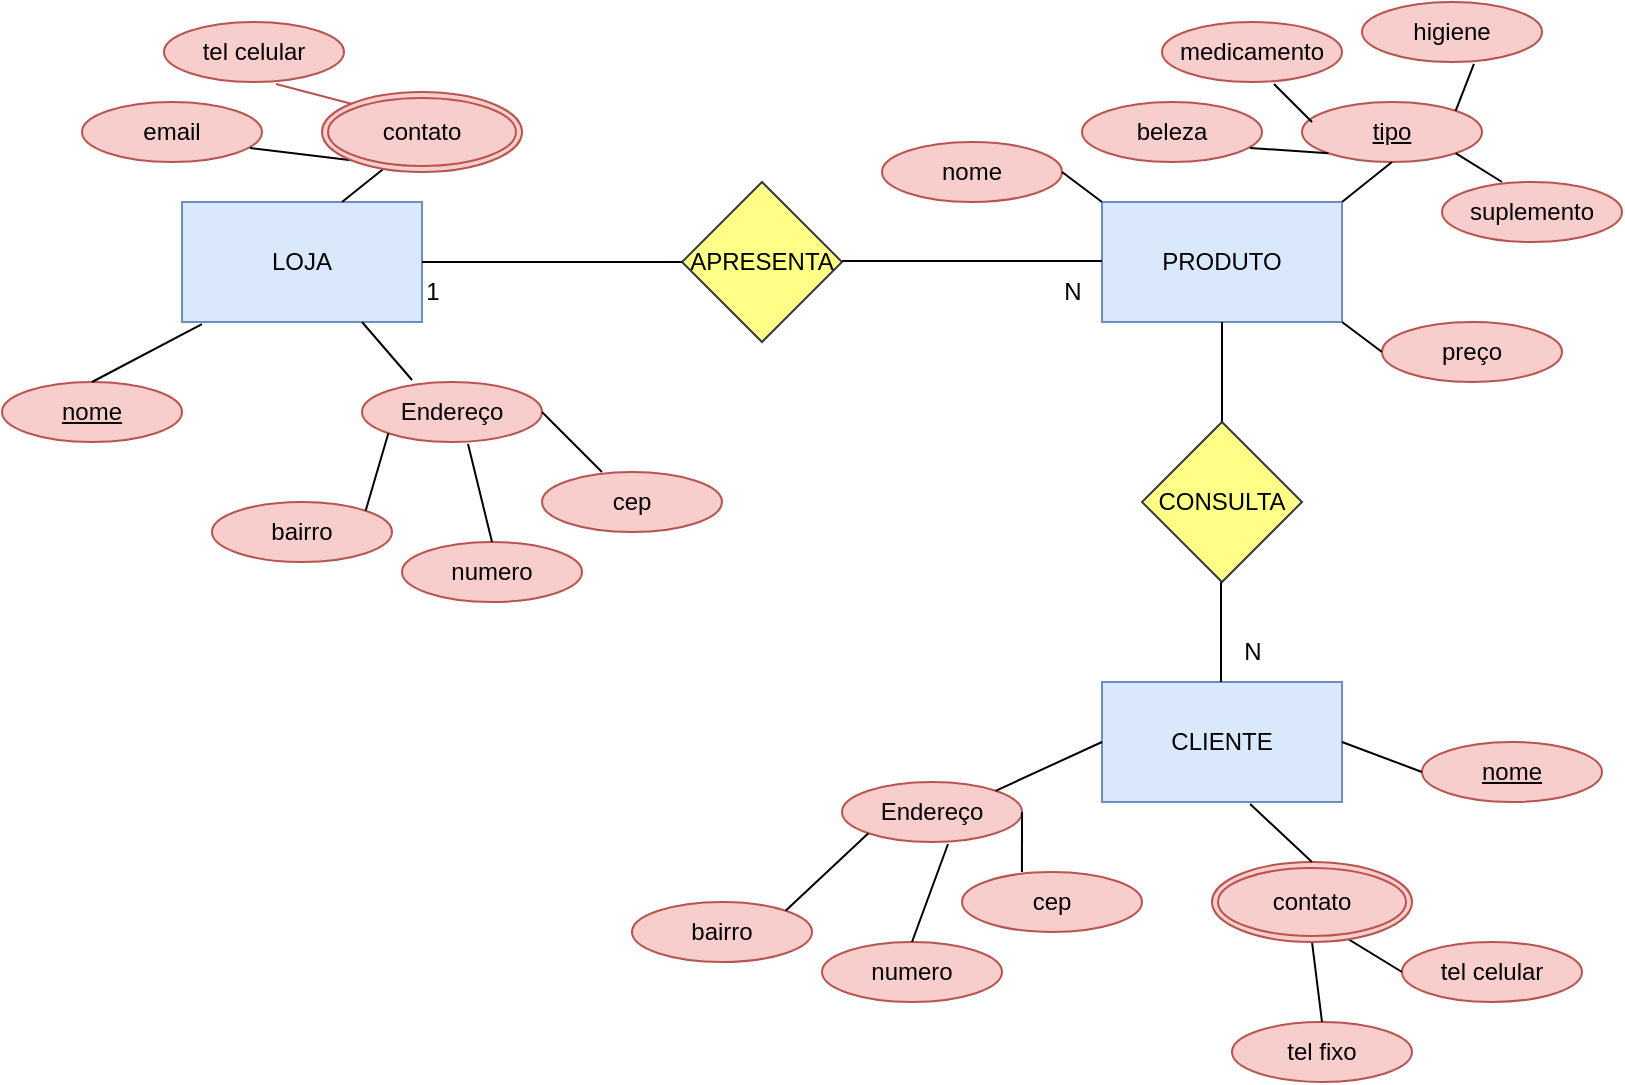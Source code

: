 <mxfile version="21.8.2" type="google">
  <diagram name="Página-1" id="JWM-rXX2-d1zkQHl1OHu">
    <mxGraphModel dx="1354" dy="723" grid="1" gridSize="10" guides="1" tooltips="1" connect="1" arrows="1" fold="1" page="1" pageScale="1" pageWidth="827" pageHeight="1169" math="0" shadow="0">
      <root>
        <mxCell id="0" />
        <mxCell id="1" parent="0" />
        <mxCell id="1OjrZaiH9Qw_8O20uNrz-1" value="LOJA" style="rounded=0;whiteSpace=wrap;html=1;fillColor=#dae8fc;strokeColor=#6c8ebf;" parent="1" vertex="1">
          <mxGeometry x="100" y="510" width="120" height="60" as="geometry" />
        </mxCell>
        <mxCell id="1OjrZaiH9Qw_8O20uNrz-2" value="PRODUTO" style="rounded=0;whiteSpace=wrap;html=1;fillColor=#dae8fc;strokeColor=#6c8ebf;" parent="1" vertex="1">
          <mxGeometry x="560" y="510" width="120" height="60" as="geometry" />
        </mxCell>
        <mxCell id="1OjrZaiH9Qw_8O20uNrz-3" value="CLIENTE" style="rounded=0;whiteSpace=wrap;html=1;fillColor=#dae8fc;strokeColor=#6c8ebf;" parent="1" vertex="1">
          <mxGeometry x="560" y="750" width="120" height="60" as="geometry" />
        </mxCell>
        <mxCell id="1OjrZaiH9Qw_8O20uNrz-4" value="APRESENTA" style="rhombus;whiteSpace=wrap;html=1;fillColor=#ffff88;strokeColor=#36393d;" parent="1" vertex="1">
          <mxGeometry x="350" y="500" width="80" height="80" as="geometry" />
        </mxCell>
        <mxCell id="1OjrZaiH9Qw_8O20uNrz-5" value="CONSULTA" style="rhombus;whiteSpace=wrap;html=1;fillColor=#ffff88;strokeColor=#36393d;" parent="1" vertex="1">
          <mxGeometry x="580" y="620" width="80" height="80" as="geometry" />
        </mxCell>
        <mxCell id="1OjrZaiH9Qw_8O20uNrz-6" value="" style="endArrow=none;html=1;rounded=0;exitX=1;exitY=0.5;exitDx=0;exitDy=0;entryX=0;entryY=0.5;entryDx=0;entryDy=0;" parent="1" source="1OjrZaiH9Qw_8O20uNrz-1" target="1OjrZaiH9Qw_8O20uNrz-4" edge="1">
          <mxGeometry width="50" height="50" relative="1" as="geometry">
            <mxPoint x="390" y="630" as="sourcePoint" />
            <mxPoint x="440" y="580" as="targetPoint" />
          </mxGeometry>
        </mxCell>
        <mxCell id="1OjrZaiH9Qw_8O20uNrz-7" value="" style="endArrow=none;html=1;rounded=0;exitX=1;exitY=0.5;exitDx=0;exitDy=0;entryX=0;entryY=0.5;entryDx=0;entryDy=0;" parent="1" edge="1">
          <mxGeometry width="50" height="50" relative="1" as="geometry">
            <mxPoint x="430" y="539.5" as="sourcePoint" />
            <mxPoint x="560" y="539.5" as="targetPoint" />
          </mxGeometry>
        </mxCell>
        <mxCell id="1OjrZaiH9Qw_8O20uNrz-8" value="" style="endArrow=none;html=1;rounded=0;exitX=0.5;exitY=0;exitDx=0;exitDy=0;entryX=0.5;entryY=1;entryDx=0;entryDy=0;" parent="1" source="1OjrZaiH9Qw_8O20uNrz-5" target="1OjrZaiH9Qw_8O20uNrz-2" edge="1">
          <mxGeometry width="50" height="50" relative="1" as="geometry">
            <mxPoint x="440" y="549.5" as="sourcePoint" />
            <mxPoint x="570" y="549.5" as="targetPoint" />
          </mxGeometry>
        </mxCell>
        <mxCell id="1OjrZaiH9Qw_8O20uNrz-9" value="" style="endArrow=none;html=1;rounded=0;exitX=0.5;exitY=0;exitDx=0;exitDy=0;entryX=0.5;entryY=1;entryDx=0;entryDy=0;" parent="1" edge="1">
          <mxGeometry width="50" height="50" relative="1" as="geometry">
            <mxPoint x="619.5" y="750" as="sourcePoint" />
            <mxPoint x="619.5" y="700" as="targetPoint" />
          </mxGeometry>
        </mxCell>
        <mxCell id="1OjrZaiH9Qw_8O20uNrz-10" value="1" style="text;html=1;align=center;verticalAlign=middle;resizable=0;points=[];autosize=1;strokeColor=none;fillColor=none;" parent="1" vertex="1">
          <mxGeometry x="210" y="540" width="30" height="30" as="geometry" />
        </mxCell>
        <mxCell id="1OjrZaiH9Qw_8O20uNrz-11" value="N" style="text;html=1;align=center;verticalAlign=middle;resizable=0;points=[];autosize=1;strokeColor=none;fillColor=none;" parent="1" vertex="1">
          <mxGeometry x="530" y="540" width="30" height="30" as="geometry" />
        </mxCell>
        <mxCell id="1OjrZaiH9Qw_8O20uNrz-13" value="N" style="text;html=1;align=center;verticalAlign=middle;resizable=0;points=[];autosize=1;strokeColor=none;fillColor=none;" parent="1" vertex="1">
          <mxGeometry x="620" y="720" width="30" height="30" as="geometry" />
        </mxCell>
        <mxCell id="1OjrZaiH9Qw_8O20uNrz-16" value="&lt;u&gt;tipo&lt;/u&gt;" style="ellipse;whiteSpace=wrap;html=1;fillColor=#f8cecc;strokeColor=#b85450;" parent="1" vertex="1">
          <mxGeometry x="660" y="460" width="90" height="30" as="geometry" />
        </mxCell>
        <mxCell id="1OjrZaiH9Qw_8O20uNrz-18" value="" style="endArrow=none;html=1;rounded=0;exitX=1;exitY=0;exitDx=0;exitDy=0;entryX=0.5;entryY=1;entryDx=0;entryDy=0;" parent="1" source="1OjrZaiH9Qw_8O20uNrz-2" target="1OjrZaiH9Qw_8O20uNrz-16" edge="1">
          <mxGeometry width="50" height="50" relative="1" as="geometry">
            <mxPoint x="440" y="549.5" as="sourcePoint" />
            <mxPoint x="570" y="549.5" as="targetPoint" />
          </mxGeometry>
        </mxCell>
        <mxCell id="1OjrZaiH9Qw_8O20uNrz-20" value="medicamento" style="ellipse;whiteSpace=wrap;html=1;fillColor=#f8cecc;strokeColor=#b85450;" parent="1" vertex="1">
          <mxGeometry x="590" y="420" width="90" height="30" as="geometry" />
        </mxCell>
        <mxCell id="1OjrZaiH9Qw_8O20uNrz-21" value="" style="endArrow=none;html=1;rounded=0;entryX=0.5;entryY=1;entryDx=0;entryDy=0;exitX=0.622;exitY=1.033;exitDx=0;exitDy=0;exitPerimeter=0;" parent="1" source="1OjrZaiH9Qw_8O20uNrz-20" edge="1">
          <mxGeometry width="50" height="50" relative="1" as="geometry">
            <mxPoint x="650" y="480" as="sourcePoint" />
            <mxPoint x="665" y="470" as="targetPoint" />
          </mxGeometry>
        </mxCell>
        <mxCell id="1OjrZaiH9Qw_8O20uNrz-23" value="higiene" style="ellipse;whiteSpace=wrap;html=1;fillColor=#f8cecc;strokeColor=#b85450;" parent="1" vertex="1">
          <mxGeometry x="690" y="410" width="90" height="30" as="geometry" />
        </mxCell>
        <mxCell id="1OjrZaiH9Qw_8O20uNrz-24" value="" style="endArrow=none;html=1;rounded=0;entryX=1;entryY=0;entryDx=0;entryDy=0;exitX=0.622;exitY=1.033;exitDx=0;exitDy=0;exitPerimeter=0;" parent="1" source="1OjrZaiH9Qw_8O20uNrz-23" target="1OjrZaiH9Qw_8O20uNrz-16" edge="1">
          <mxGeometry width="50" height="50" relative="1" as="geometry">
            <mxPoint x="750" y="470" as="sourcePoint" />
            <mxPoint x="765" y="460" as="targetPoint" />
          </mxGeometry>
        </mxCell>
        <mxCell id="1OjrZaiH9Qw_8O20uNrz-25" value="suplemento" style="ellipse;whiteSpace=wrap;html=1;fillColor=#f8cecc;strokeColor=#b85450;" parent="1" vertex="1">
          <mxGeometry x="730" y="500" width="90" height="30" as="geometry" />
        </mxCell>
        <mxCell id="1OjrZaiH9Qw_8O20uNrz-26" value="beleza" style="ellipse;whiteSpace=wrap;html=1;fillColor=#f8cecc;strokeColor=#b85450;" parent="1" vertex="1">
          <mxGeometry x="550" y="460" width="90" height="30" as="geometry" />
        </mxCell>
        <mxCell id="1OjrZaiH9Qw_8O20uNrz-27" value="" style="endArrow=none;html=1;rounded=0;entryX=0;entryY=1;entryDx=0;entryDy=0;exitX=0.933;exitY=0.767;exitDx=0;exitDy=0;exitPerimeter=0;" parent="1" source="1OjrZaiH9Qw_8O20uNrz-26" target="1OjrZaiH9Qw_8O20uNrz-16" edge="1">
          <mxGeometry width="50" height="50" relative="1" as="geometry">
            <mxPoint x="600" y="516" as="sourcePoint" />
            <mxPoint x="587" y="510" as="targetPoint" />
          </mxGeometry>
        </mxCell>
        <mxCell id="1OjrZaiH9Qw_8O20uNrz-28" value="" style="endArrow=none;html=1;rounded=0;entryX=1;entryY=1;entryDx=0;entryDy=0;" parent="1" target="1OjrZaiH9Qw_8O20uNrz-16" edge="1">
          <mxGeometry width="50" height="50" relative="1" as="geometry">
            <mxPoint x="760" y="500" as="sourcePoint" />
            <mxPoint x="747" y="474" as="targetPoint" />
          </mxGeometry>
        </mxCell>
        <mxCell id="1OjrZaiH9Qw_8O20uNrz-30" value="" style="endArrow=none;html=1;rounded=0;exitX=1;exitY=0;exitDx=0;exitDy=0;entryX=0.5;entryY=1;entryDx=0;entryDy=0;" parent="1" edge="1">
          <mxGeometry width="50" height="50" relative="1" as="geometry">
            <mxPoint x="180" y="510" as="sourcePoint" />
            <mxPoint x="205" y="490" as="targetPoint" />
          </mxGeometry>
        </mxCell>
        <mxCell id="1OjrZaiH9Qw_8O20uNrz-31" value="tel celular" style="ellipse;whiteSpace=wrap;html=1;fillColor=#f8cecc;strokeColor=#b85450;" parent="1" vertex="1">
          <mxGeometry x="91" y="420" width="90" height="30" as="geometry" />
        </mxCell>
        <mxCell id="1OjrZaiH9Qw_8O20uNrz-32" value="" style="endArrow=none;html=1;rounded=0;entryX=0;entryY=0;entryDx=0;entryDy=0;exitX=0.622;exitY=1.033;exitDx=0;exitDy=0;exitPerimeter=0;fillColor=#f8cecc;strokeColor=#b85450;" parent="1" source="1OjrZaiH9Qw_8O20uNrz-31" target="1OjrZaiH9Qw_8O20uNrz-60" edge="1">
          <mxGeometry width="50" height="50" relative="1" as="geometry">
            <mxPoint x="150" y="480" as="sourcePoint" />
            <mxPoint x="165" y="470" as="targetPoint" />
          </mxGeometry>
        </mxCell>
        <mxCell id="1OjrZaiH9Qw_8O20uNrz-36" value="email" style="ellipse;whiteSpace=wrap;html=1;fillColor=#f8cecc;strokeColor=#b85450;" parent="1" vertex="1">
          <mxGeometry x="50" y="460" width="90" height="30" as="geometry" />
        </mxCell>
        <mxCell id="1OjrZaiH9Qw_8O20uNrz-37" value="" style="endArrow=none;html=1;rounded=0;entryX=0;entryY=1;entryDx=0;entryDy=0;exitX=0.933;exitY=0.767;exitDx=0;exitDy=0;exitPerimeter=0;" parent="1" source="1OjrZaiH9Qw_8O20uNrz-36" target="1OjrZaiH9Qw_8O20uNrz-60" edge="1">
          <mxGeometry width="50" height="50" relative="1" as="geometry">
            <mxPoint x="100" y="516" as="sourcePoint" />
            <mxPoint x="173.18" y="485.607" as="targetPoint" />
          </mxGeometry>
        </mxCell>
        <mxCell id="1OjrZaiH9Qw_8O20uNrz-47" value="Endereço" style="ellipse;whiteSpace=wrap;html=1;fillColor=#f8cecc;strokeColor=#b85450;" parent="1" vertex="1">
          <mxGeometry x="190" y="600" width="90" height="30" as="geometry" />
        </mxCell>
        <mxCell id="1OjrZaiH9Qw_8O20uNrz-48" value="bairro" style="ellipse;whiteSpace=wrap;html=1;fillColor=#f8cecc;strokeColor=#b85450;" parent="1" vertex="1">
          <mxGeometry x="115" y="660" width="90" height="30" as="geometry" />
        </mxCell>
        <mxCell id="1OjrZaiH9Qw_8O20uNrz-49" value="" style="endArrow=none;html=1;rounded=0;entryX=0;entryY=1;entryDx=0;entryDy=0;exitX=1;exitY=0;exitDx=0;exitDy=0;" parent="1" source="1OjrZaiH9Qw_8O20uNrz-48" target="1OjrZaiH9Qw_8O20uNrz-47" edge="1">
          <mxGeometry width="50" height="50" relative="1" as="geometry">
            <mxPoint x="210" y="655" as="sourcePoint" />
            <mxPoint x="225" y="645" as="targetPoint" />
          </mxGeometry>
        </mxCell>
        <mxCell id="1OjrZaiH9Qw_8O20uNrz-50" value="cep" style="ellipse;whiteSpace=wrap;html=1;fillColor=#f8cecc;strokeColor=#b85450;" parent="1" vertex="1">
          <mxGeometry x="280" y="645" width="90" height="30" as="geometry" />
        </mxCell>
        <mxCell id="1OjrZaiH9Qw_8O20uNrz-51" value="" style="endArrow=none;html=1;rounded=0;entryX=1;entryY=0.5;entryDx=0;entryDy=0;exitX=0.333;exitY=0;exitDx=0;exitDy=0;exitPerimeter=0;" parent="1" source="1OjrZaiH9Qw_8O20uNrz-50" target="1OjrZaiH9Qw_8O20uNrz-47" edge="1">
          <mxGeometry width="50" height="50" relative="1" as="geometry">
            <mxPoint x="310" y="645" as="sourcePoint" />
            <mxPoint x="325" y="635" as="targetPoint" />
          </mxGeometry>
        </mxCell>
        <mxCell id="1OjrZaiH9Qw_8O20uNrz-52" value="numero" style="ellipse;whiteSpace=wrap;html=1;fillColor=#f8cecc;strokeColor=#b85450;" parent="1" vertex="1">
          <mxGeometry x="210" y="680" width="90" height="30" as="geometry" />
        </mxCell>
        <mxCell id="1OjrZaiH9Qw_8O20uNrz-53" value="" style="endArrow=none;html=1;rounded=0;entryX=0.589;entryY=1.033;entryDx=0;entryDy=0;exitX=0.5;exitY=0;exitDx=0;exitDy=0;entryPerimeter=0;" parent="1" source="1OjrZaiH9Qw_8O20uNrz-52" target="1OjrZaiH9Qw_8O20uNrz-47" edge="1">
          <mxGeometry width="50" height="50" relative="1" as="geometry">
            <mxPoint x="160" y="691" as="sourcePoint" />
            <mxPoint x="147" y="685" as="targetPoint" />
          </mxGeometry>
        </mxCell>
        <mxCell id="1OjrZaiH9Qw_8O20uNrz-55" value="" style="endArrow=none;html=1;rounded=0;exitX=0.75;exitY=1;exitDx=0;exitDy=0;entryX=0.278;entryY=-0.033;entryDx=0;entryDy=0;entryPerimeter=0;" parent="1" source="1OjrZaiH9Qw_8O20uNrz-1" target="1OjrZaiH9Qw_8O20uNrz-47" edge="1">
          <mxGeometry width="50" height="50" relative="1" as="geometry">
            <mxPoint x="190" y="520" as="sourcePoint" />
            <mxPoint x="215" y="500" as="targetPoint" />
          </mxGeometry>
        </mxCell>
        <mxCell id="1OjrZaiH9Qw_8O20uNrz-60" value="contato" style="ellipse;shape=doubleEllipse;margin=3;whiteSpace=wrap;html=1;align=center;fillColor=#f8cecc;strokeColor=#b85450;" parent="1" vertex="1">
          <mxGeometry x="170" y="455" width="100" height="40" as="geometry" />
        </mxCell>
        <mxCell id="VbRsAmXg1zArXQHpmSzN-2" value="preço" style="ellipse;whiteSpace=wrap;html=1;fillColor=#f8cecc;strokeColor=#b85450;" parent="1" vertex="1">
          <mxGeometry x="700" y="570" width="90" height="30" as="geometry" />
        </mxCell>
        <mxCell id="VbRsAmXg1zArXQHpmSzN-4" value="" style="endArrow=none;html=1;rounded=0;exitX=1;exitY=1;exitDx=0;exitDy=0;entryX=0;entryY=0.5;entryDx=0;entryDy=0;" parent="1" source="1OjrZaiH9Qw_8O20uNrz-2" target="VbRsAmXg1zArXQHpmSzN-2" edge="1">
          <mxGeometry width="50" height="50" relative="1" as="geometry">
            <mxPoint x="690" y="520" as="sourcePoint" />
            <mxPoint x="715" y="500" as="targetPoint" />
          </mxGeometry>
        </mxCell>
        <mxCell id="VbRsAmXg1zArXQHpmSzN-5" value="nome" style="ellipse;whiteSpace=wrap;html=1;fillColor=#f8cecc;strokeColor=#b85450;" parent="1" vertex="1">
          <mxGeometry x="450" y="480" width="90" height="30" as="geometry" />
        </mxCell>
        <mxCell id="VbRsAmXg1zArXQHpmSzN-6" value="" style="endArrow=none;html=1;rounded=0;entryX=0;entryY=0;entryDx=0;entryDy=0;exitX=1;exitY=0.5;exitDx=0;exitDy=0;" parent="1" source="VbRsAmXg1zArXQHpmSzN-5" target="1OjrZaiH9Qw_8O20uNrz-2" edge="1">
          <mxGeometry width="50" height="50" relative="1" as="geometry">
            <mxPoint x="644" y="493" as="sourcePoint" />
            <mxPoint x="683" y="496" as="targetPoint" />
          </mxGeometry>
        </mxCell>
        <mxCell id="VbRsAmXg1zArXQHpmSzN-7" value="&lt;u&gt;nome&lt;/u&gt;" style="ellipse;whiteSpace=wrap;html=1;fillColor=#f8cecc;strokeColor=#b85450;" parent="1" vertex="1">
          <mxGeometry x="720" y="780" width="90" height="30" as="geometry" />
        </mxCell>
        <mxCell id="VbRsAmXg1zArXQHpmSzN-11" value="" style="endArrow=none;html=1;rounded=0;exitX=0;exitY=0.5;exitDx=0;exitDy=0;entryX=1;entryY=0.5;entryDx=0;entryDy=0;" parent="1" source="VbRsAmXg1zArXQHpmSzN-7" target="1OjrZaiH9Qw_8O20uNrz-3" edge="1">
          <mxGeometry width="50" height="50" relative="1" as="geometry">
            <mxPoint x="690" y="580" as="sourcePoint" />
            <mxPoint x="710" y="595" as="targetPoint" />
          </mxGeometry>
        </mxCell>
        <mxCell id="f725uY4kTPGvRAI40MZK-1" value="tel celular" style="ellipse;whiteSpace=wrap;html=1;fillColor=#f8cecc;strokeColor=#b85450;" vertex="1" parent="1">
          <mxGeometry x="710" y="880" width="90" height="30" as="geometry" />
        </mxCell>
        <mxCell id="f725uY4kTPGvRAI40MZK-2" value="" style="endArrow=none;html=1;rounded=0;entryX=0;entryY=0;entryDx=0;entryDy=0;exitX=0;exitY=0.5;exitDx=0;exitDy=0;" edge="1" parent="1" source="f725uY4kTPGvRAI40MZK-1" target="f725uY4kTPGvRAI40MZK-5">
          <mxGeometry width="50" height="50" relative="1" as="geometry">
            <mxPoint x="725" y="940" as="sourcePoint" />
            <mxPoint x="740" y="930" as="targetPoint" />
          </mxGeometry>
        </mxCell>
        <mxCell id="f725uY4kTPGvRAI40MZK-3" value="tel fixo" style="ellipse;whiteSpace=wrap;html=1;fillColor=#f8cecc;strokeColor=#b85450;" vertex="1" parent="1">
          <mxGeometry x="625" y="920" width="90" height="30" as="geometry" />
        </mxCell>
        <mxCell id="f725uY4kTPGvRAI40MZK-4" value="" style="endArrow=none;html=1;rounded=0;entryX=0.5;entryY=1;entryDx=0;entryDy=0;exitX=0.5;exitY=0;exitDx=0;exitDy=0;" edge="1" parent="1" source="f725uY4kTPGvRAI40MZK-3" target="f725uY4kTPGvRAI40MZK-5">
          <mxGeometry width="50" height="50" relative="1" as="geometry">
            <mxPoint x="675" y="976" as="sourcePoint" />
            <mxPoint x="748.18" y="945.607" as="targetPoint" />
          </mxGeometry>
        </mxCell>
        <mxCell id="f725uY4kTPGvRAI40MZK-5" value="contato" style="ellipse;shape=doubleEllipse;margin=3;whiteSpace=wrap;html=1;align=center;fillColor=#f8cecc;strokeColor=#b85450;" vertex="1" parent="1">
          <mxGeometry x="615" y="840" width="100" height="40" as="geometry" />
        </mxCell>
        <mxCell id="f725uY4kTPGvRAI40MZK-7" value="Endereço" style="ellipse;whiteSpace=wrap;html=1;fillColor=#f8cecc;strokeColor=#b85450;" vertex="1" parent="1">
          <mxGeometry x="430" y="800" width="90" height="30" as="geometry" />
        </mxCell>
        <mxCell id="f725uY4kTPGvRAI40MZK-8" value="bairro" style="ellipse;whiteSpace=wrap;html=1;fillColor=#f8cecc;strokeColor=#b85450;" vertex="1" parent="1">
          <mxGeometry x="325" y="860" width="90" height="30" as="geometry" />
        </mxCell>
        <mxCell id="f725uY4kTPGvRAI40MZK-9" value="" style="endArrow=none;html=1;rounded=0;entryX=0;entryY=1;entryDx=0;entryDy=0;exitX=1;exitY=0;exitDx=0;exitDy=0;" edge="1" source="f725uY4kTPGvRAI40MZK-8" target="f725uY4kTPGvRAI40MZK-7" parent="1">
          <mxGeometry width="50" height="50" relative="1" as="geometry">
            <mxPoint x="420" y="855" as="sourcePoint" />
            <mxPoint x="435" y="845" as="targetPoint" />
          </mxGeometry>
        </mxCell>
        <mxCell id="f725uY4kTPGvRAI40MZK-10" value="cep" style="ellipse;whiteSpace=wrap;html=1;fillColor=#f8cecc;strokeColor=#b85450;" vertex="1" parent="1">
          <mxGeometry x="490" y="845" width="90" height="30" as="geometry" />
        </mxCell>
        <mxCell id="f725uY4kTPGvRAI40MZK-11" value="" style="endArrow=none;html=1;rounded=0;entryX=1;entryY=0.5;entryDx=0;entryDy=0;exitX=0.333;exitY=0;exitDx=0;exitDy=0;exitPerimeter=0;" edge="1" source="f725uY4kTPGvRAI40MZK-10" target="f725uY4kTPGvRAI40MZK-7" parent="1">
          <mxGeometry width="50" height="50" relative="1" as="geometry">
            <mxPoint x="520" y="845" as="sourcePoint" />
            <mxPoint x="535" y="835" as="targetPoint" />
          </mxGeometry>
        </mxCell>
        <mxCell id="f725uY4kTPGvRAI40MZK-12" value="numero" style="ellipse;whiteSpace=wrap;html=1;fillColor=#f8cecc;strokeColor=#b85450;" vertex="1" parent="1">
          <mxGeometry x="420" y="880" width="90" height="30" as="geometry" />
        </mxCell>
        <mxCell id="f725uY4kTPGvRAI40MZK-13" value="" style="endArrow=none;html=1;rounded=0;entryX=0.589;entryY=1.033;entryDx=0;entryDy=0;exitX=0.5;exitY=0;exitDx=0;exitDy=0;entryPerimeter=0;" edge="1" source="f725uY4kTPGvRAI40MZK-12" target="f725uY4kTPGvRAI40MZK-7" parent="1">
          <mxGeometry width="50" height="50" relative="1" as="geometry">
            <mxPoint x="370" y="891" as="sourcePoint" />
            <mxPoint x="357" y="885" as="targetPoint" />
          </mxGeometry>
        </mxCell>
        <mxCell id="f725uY4kTPGvRAI40MZK-14" value="" style="endArrow=none;html=1;rounded=0;exitX=0;exitY=0.5;exitDx=0;exitDy=0;entryX=1;entryY=0;entryDx=0;entryDy=0;" edge="1" target="f725uY4kTPGvRAI40MZK-7" parent="1" source="1OjrZaiH9Qw_8O20uNrz-3">
          <mxGeometry width="50" height="50" relative="1" as="geometry">
            <mxPoint x="400" y="770" as="sourcePoint" />
            <mxPoint x="425" y="700" as="targetPoint" />
          </mxGeometry>
        </mxCell>
        <mxCell id="f725uY4kTPGvRAI40MZK-15" value="" style="endArrow=none;html=1;rounded=0;exitX=0.617;exitY=1.017;exitDx=0;exitDy=0;entryX=0.5;entryY=0;entryDx=0;entryDy=0;exitPerimeter=0;" edge="1" parent="1" source="1OjrZaiH9Qw_8O20uNrz-3" target="f725uY4kTPGvRAI40MZK-5">
          <mxGeometry width="50" height="50" relative="1" as="geometry">
            <mxPoint x="570" y="790" as="sourcePoint" />
            <mxPoint x="517" y="814" as="targetPoint" />
          </mxGeometry>
        </mxCell>
        <mxCell id="f725uY4kTPGvRAI40MZK-16" value="&lt;u&gt;nome&lt;/u&gt;" style="ellipse;whiteSpace=wrap;html=1;fillColor=#f8cecc;strokeColor=#b85450;" vertex="1" parent="1">
          <mxGeometry x="10" y="600" width="90" height="30" as="geometry" />
        </mxCell>
        <mxCell id="f725uY4kTPGvRAI40MZK-17" value="" style="endArrow=none;html=1;rounded=0;exitX=0.083;exitY=1.017;exitDx=0;exitDy=0;entryX=0.5;entryY=0;entryDx=0;entryDy=0;exitPerimeter=0;" edge="1" parent="1" source="1OjrZaiH9Qw_8O20uNrz-1" target="f725uY4kTPGvRAI40MZK-16">
          <mxGeometry width="50" height="50" relative="1" as="geometry">
            <mxPoint x="190" y="520" as="sourcePoint" />
            <mxPoint x="215" y="500" as="targetPoint" />
          </mxGeometry>
        </mxCell>
      </root>
    </mxGraphModel>
  </diagram>
</mxfile>
